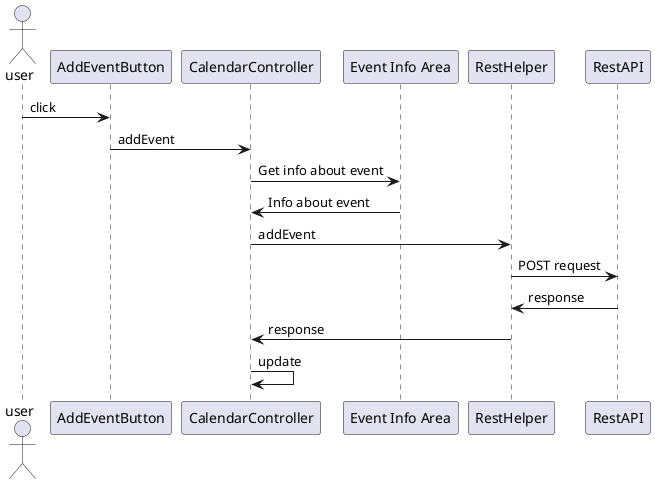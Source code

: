 @startuml Sequence Diagram

actor user
participant "AddEventButton" as Button
participant "CalendarController" as Controller
participant "Event Info Area" as inputArea
participant "RestHelper" as restHelper
participant "RestAPI" as restAPI

user -> Button : click
Button -> Controller : addEvent
Controller -> inputArea : Get info about event
inputArea -> Controller : Info about event
Controller -> restHelper : addEvent
restHelper -> restAPI : POST request
restAPI -> restHelper : response
restHelper -> Controller : response
Controller -> Controller : update

@enduml
